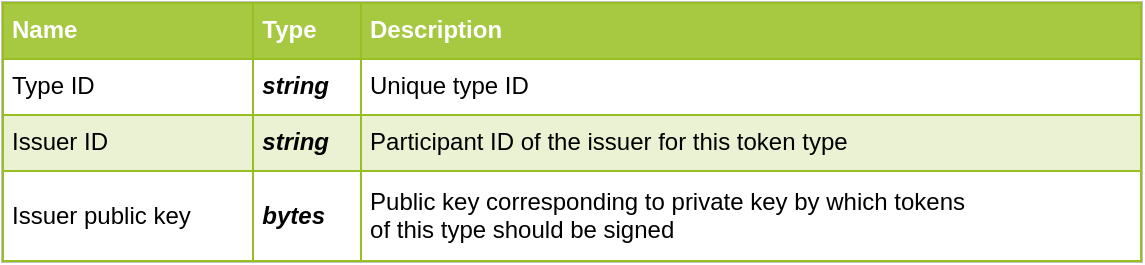 <mxfile version="12.9.3" type="device"><diagram id="vKi_aP25gwJ2ik3HULEu" name="Page-1"><mxGraphModel dx="1102" dy="1000" grid="1" gridSize="10" guides="1" tooltips="1" connect="1" arrows="1" fold="1" page="1" pageScale="1" pageWidth="850" pageHeight="1100" math="0" shadow="0"><root><mxCell id="0"/><mxCell id="1" parent="0"/><mxCell id="ocSPB_tn85-ws-cBraVo-1" value="&lt;table border=&quot;1&quot; width=&quot;100%&quot; cellpadding=&quot;4&quot; style=&quot;width: 100% ; height: 100% ; border-collapse: collapse&quot;&gt;&lt;tbody&gt;&lt;tr style=&quot;background-color: #a7c942 ; color: #ffffff ; border: 1px solid #98bf21&quot;&gt;&lt;th align=&quot;left&quot;&gt;Name&lt;/th&gt;&lt;th align=&quot;left&quot;&gt;Type&lt;br&gt;&lt;/th&gt;&lt;th align=&quot;left&quot;&gt;Description&lt;/th&gt;&lt;/tr&gt;&lt;tr style=&quot;border: 1px solid #98bf21&quot;&gt;&lt;td&gt;Type ID&lt;/td&gt;&lt;td&gt;&lt;b&gt;&lt;i&gt;string&lt;/i&gt;&lt;/b&gt;&lt;/td&gt;&lt;td&gt;Unique type ID&lt;/td&gt;&lt;/tr&gt;&lt;tr style=&quot;background-color: #eaf2d3 ; border: 1px solid #98bf21&quot;&gt;&lt;td&gt;Issuer ID&lt;/td&gt;&lt;td&gt;&lt;b&gt;&lt;i&gt;string&lt;/i&gt;&lt;/b&gt;&lt;/td&gt;&lt;td&gt;Participant ID of the issuer for this token type&lt;/td&gt;&lt;/tr&gt;&lt;tr style=&quot;border: 1px solid #98bf21&quot;&gt;&lt;td&gt;Issuer public key&lt;/td&gt;&lt;td&gt;&lt;b&gt;&lt;i&gt;bytes&lt;/i&gt;&lt;/b&gt;&lt;br&gt;&lt;/td&gt;&lt;td&gt;Public key corresponding to private key by which tokens&lt;br&gt;of this type should be signed&lt;/td&gt;&lt;/tr&gt;&lt;/tbody&gt;&lt;/table&gt;" style="text;html=1;strokeColor=#c0c0c0;fillColor=#ffffff;overflow=fill;rounded=0;" vertex="1" parent="1"><mxGeometry x="10" y="10" width="570" height="130" as="geometry"/></mxCell></root></mxGraphModel></diagram></mxfile>